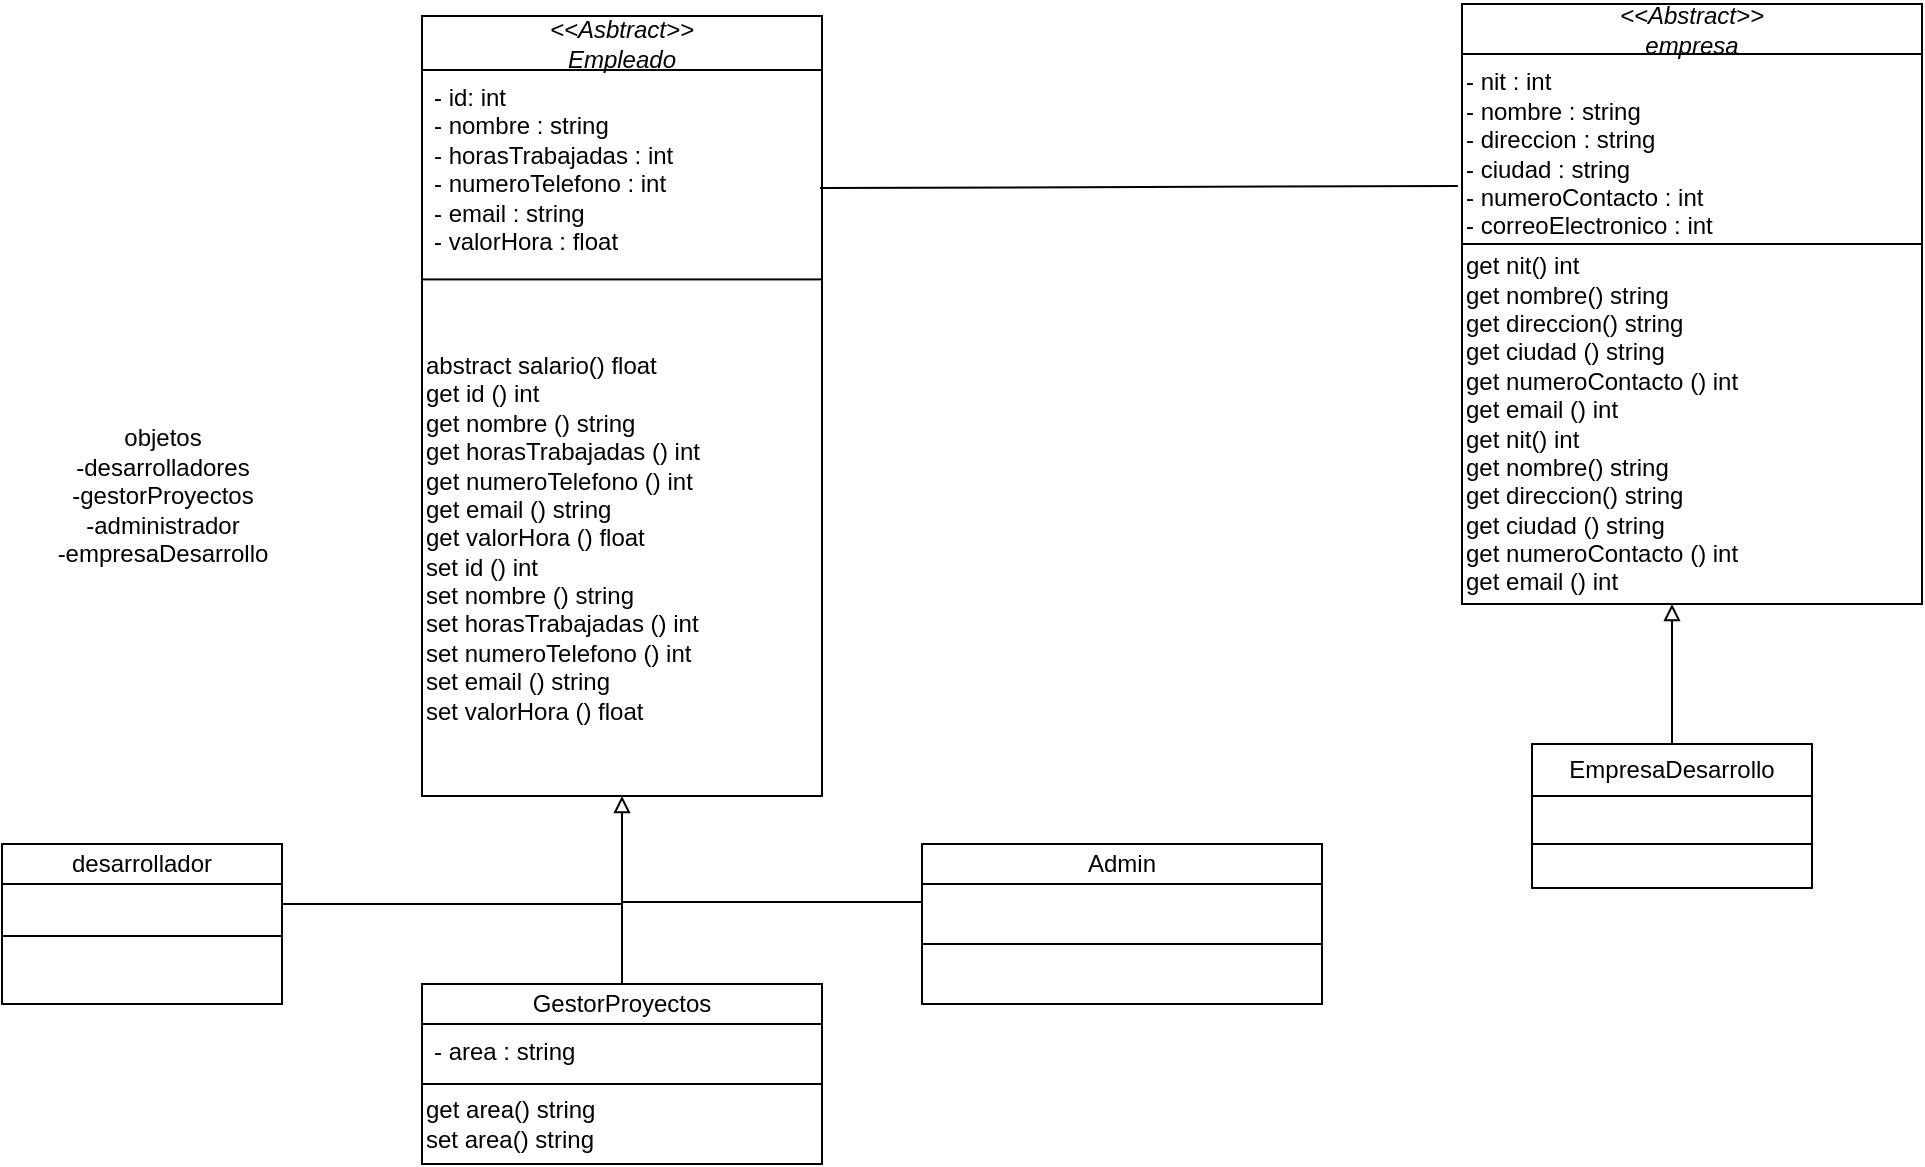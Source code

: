 <mxfile version="27.1.5">
  <diagram id="C5RBs43oDa-KdzZeNtuy" name="Page-1">
    <mxGraphModel dx="1404" dy="1919" grid="1" gridSize="10" guides="1" tooltips="1" connect="1" arrows="1" fold="1" page="1" pageScale="1" pageWidth="827" pageHeight="1169" math="0" shadow="0">
      <root>
        <mxCell id="WIyWlLk6GJQsqaUBKTNV-0" />
        <mxCell id="WIyWlLk6GJQsqaUBKTNV-1" parent="WIyWlLk6GJQsqaUBKTNV-0" />
        <mxCell id="eQQbHNW9Zh0sPVYtzJ5o-6" value="objetos&lt;div&gt;-desarrolladores&lt;/div&gt;&lt;div&gt;-gestorProyectos&lt;/div&gt;&lt;div&gt;-administrador&lt;/div&gt;&lt;div&gt;-empresaDesarrollo&lt;/div&gt;&lt;div&gt;&lt;br&gt;&lt;/div&gt;" style="text;html=1;align=center;verticalAlign=middle;resizable=0;points=[];autosize=1;strokeColor=none;fillColor=none;" parent="WIyWlLk6GJQsqaUBKTNV-1" vertex="1">
          <mxGeometry x="35" y="-7" width="130" height="100" as="geometry" />
        </mxCell>
        <mxCell id="eQQbHNW9Zh0sPVYtzJ5o-22" value="" style="group" parent="WIyWlLk6GJQsqaUBKTNV-1" vertex="1" connectable="0">
          <mxGeometry x="20" y="210" width="140" height="80" as="geometry" />
        </mxCell>
        <mxCell id="eQQbHNW9Zh0sPVYtzJ5o-17" value="desarrollador" style="swimlane;fontStyle=0;childLayout=stackLayout;horizontal=1;startSize=20;fillColor=none;horizontalStack=0;resizeParent=1;resizeParentMax=0;resizeLast=0;collapsible=1;marginBottom=0;whiteSpace=wrap;html=1;" parent="eQQbHNW9Zh0sPVYtzJ5o-22" vertex="1">
          <mxGeometry width="140" height="46" as="geometry" />
        </mxCell>
        <mxCell id="eQQbHNW9Zh0sPVYtzJ5o-21" value="" style="html=1;whiteSpace=wrap;" parent="eQQbHNW9Zh0sPVYtzJ5o-22" vertex="1">
          <mxGeometry y="46" width="140" height="34" as="geometry" />
        </mxCell>
        <mxCell id="eQQbHNW9Zh0sPVYtzJ5o-40" value="" style="group" parent="WIyWlLk6GJQsqaUBKTNV-1" vertex="1" connectable="0">
          <mxGeometry x="230" y="280" width="200" height="90" as="geometry" />
        </mxCell>
        <mxCell id="eQQbHNW9Zh0sPVYtzJ5o-37" value="GestorProyectos" style="swimlane;fontStyle=0;childLayout=stackLayout;horizontal=1;startSize=20;fillColor=none;horizontalStack=0;resizeParent=1;resizeParentMax=0;resizeLast=0;collapsible=1;marginBottom=0;whiteSpace=wrap;html=1;movable=1;resizable=1;rotatable=1;deletable=1;editable=1;locked=0;connectable=1;" parent="eQQbHNW9Zh0sPVYtzJ5o-40" vertex="1">
          <mxGeometry width="200" height="50" as="geometry" />
        </mxCell>
        <mxCell id="eQQbHNW9Zh0sPVYtzJ5o-38" value="&lt;div&gt;- area : string&lt;/div&gt;&lt;div&gt;&lt;br&gt;&lt;/div&gt;" style="text;strokeColor=none;fillColor=none;align=left;verticalAlign=top;spacingLeft=4;spacingRight=4;overflow=hidden;rotatable=1;points=[[0,0.5],[1,0.5]];portConstraint=eastwest;whiteSpace=wrap;html=1;movable=1;resizable=1;deletable=1;editable=1;locked=0;connectable=1;" parent="eQQbHNW9Zh0sPVYtzJ5o-37" vertex="1">
          <mxGeometry y="20" width="200" height="30" as="geometry" />
        </mxCell>
        <mxCell id="eQQbHNW9Zh0sPVYtzJ5o-39" value="get area() string&lt;div&gt;set area() string&lt;/div&gt;" style="html=1;whiteSpace=wrap;movable=1;resizable=1;rotatable=1;deletable=1;editable=1;locked=0;connectable=1;align=left;" parent="eQQbHNW9Zh0sPVYtzJ5o-40" vertex="1">
          <mxGeometry y="50" width="200" height="40" as="geometry" />
        </mxCell>
        <mxCell id="eQQbHNW9Zh0sPVYtzJ5o-43" value="Admin" style="swimlane;fontStyle=0;childLayout=stackLayout;horizontal=1;startSize=20;fillColor=none;horizontalStack=0;resizeParent=1;resizeParentMax=0;resizeLast=0;collapsible=1;marginBottom=0;whiteSpace=wrap;html=1;movable=1;resizable=1;rotatable=1;deletable=1;editable=1;locked=0;connectable=1;container=0;" parent="WIyWlLk6GJQsqaUBKTNV-1" vertex="1">
          <mxGeometry x="480" y="210" width="200" height="50" as="geometry" />
        </mxCell>
        <mxCell id="eQQbHNW9Zh0sPVYtzJ5o-44" value="&lt;div&gt;&lt;br&gt;&lt;/div&gt;" style="text;strokeColor=none;fillColor=none;align=left;verticalAlign=top;spacingLeft=4;spacingRight=4;overflow=hidden;rotatable=1;points=[[0,0.5],[1,0.5]];portConstraint=eastwest;whiteSpace=wrap;html=1;movable=1;resizable=1;deletable=1;editable=1;locked=0;connectable=1;" parent="eQQbHNW9Zh0sPVYtzJ5o-43" vertex="1">
          <mxGeometry y="20" width="200" height="30" as="geometry" />
        </mxCell>
        <mxCell id="eQQbHNW9Zh0sPVYtzJ5o-45" value="" style="html=1;whiteSpace=wrap;movable=1;resizable=1;rotatable=1;deletable=1;editable=1;locked=0;connectable=1;align=left;container=0;" parent="WIyWlLk6GJQsqaUBKTNV-1" vertex="1">
          <mxGeometry x="480" y="260" width="200" height="30" as="geometry" />
        </mxCell>
        <mxCell id="9xxrq-12cL4ipkR8ukaH-4" value="" style="group" parent="WIyWlLk6GJQsqaUBKTNV-1" vertex="1" connectable="0">
          <mxGeometry x="785" y="160" width="140" height="72" as="geometry" />
        </mxCell>
        <mxCell id="eQQbHNW9Zh0sPVYtzJ5o-58" value="EmpresaDesarrollo" style="swimlane;fontStyle=0;childLayout=stackLayout;horizontal=1;startSize=26;fillColor=none;horizontalStack=0;resizeParent=1;resizeParentMax=0;resizeLast=0;collapsible=1;marginBottom=0;whiteSpace=wrap;html=1;" parent="9xxrq-12cL4ipkR8ukaH-4" vertex="1">
          <mxGeometry width="140" height="52" as="geometry" />
        </mxCell>
        <mxCell id="eQQbHNW9Zh0sPVYtzJ5o-62" value="" style="html=1;whiteSpace=wrap;" parent="9xxrq-12cL4ipkR8ukaH-4" vertex="1">
          <mxGeometry y="50" width="140" height="22" as="geometry" />
        </mxCell>
        <mxCell id="9xxrq-12cL4ipkR8ukaH-5" value="" style="group" parent="WIyWlLk6GJQsqaUBKTNV-1" vertex="1" connectable="0">
          <mxGeometry x="750" y="-210" width="230" height="300" as="geometry" />
        </mxCell>
        <mxCell id="eQQbHNW9Zh0sPVYtzJ5o-50" value="&lt;i&gt;&amp;lt;&amp;lt;Abstract&amp;gt;&amp;gt;&lt;/i&gt;&lt;div&gt;&lt;i&gt;empresa&lt;/i&gt;&lt;/div&gt;" style="swimlane;fontStyle=0;childLayout=stackLayout;horizontal=1;startSize=25;fillColor=none;horizontalStack=0;resizeParent=1;resizeParentMax=0;resizeLast=0;collapsible=1;marginBottom=0;whiteSpace=wrap;html=1;" parent="9xxrq-12cL4ipkR8ukaH-5" vertex="1">
          <mxGeometry width="230" height="125" as="geometry" />
        </mxCell>
        <mxCell id="eQQbHNW9Zh0sPVYtzJ5o-54" value="- nit : int&lt;div&gt;- nombre : string&lt;/div&gt;&lt;div&gt;- direccion : string&lt;/div&gt;&lt;div&gt;- ciudad : string&lt;/div&gt;&lt;div&gt;- numeroContacto : int&lt;/div&gt;&lt;div&gt;- correoElectronico : int&lt;/div&gt;" style="text;html=1;align=left;verticalAlign=middle;resizable=0;points=[];autosize=1;strokeColor=none;fillColor=none;" parent="eQQbHNW9Zh0sPVYtzJ5o-50" vertex="1">
          <mxGeometry y="25" width="230" height="100" as="geometry" />
        </mxCell>
        <mxCell id="eQQbHNW9Zh0sPVYtzJ5o-51" value="get nit() int&lt;div&gt;get nombre() string&lt;/div&gt;&lt;div&gt;get direccion() string&lt;/div&gt;&lt;div&gt;get ciudad () string&lt;/div&gt;&lt;div&gt;get numeroContacto () int&lt;/div&gt;&lt;div&gt;get email () int&lt;br&gt;&lt;div&gt;get nit() int&lt;div&gt;get nombre() string&lt;/div&gt;&lt;div&gt;get direccion() string&lt;/div&gt;&lt;div&gt;get ciudad () string&lt;/div&gt;&lt;div&gt;get numeroContacto () int&lt;/div&gt;&lt;div&gt;get email () int&lt;/div&gt;&lt;/div&gt;&lt;/div&gt;" style="html=1;whiteSpace=wrap;align=left;" parent="9xxrq-12cL4ipkR8ukaH-5" vertex="1">
          <mxGeometry y="120" width="230" height="180" as="geometry" />
        </mxCell>
        <mxCell id="eQQbHNW9Zh0sPVYtzJ5o-12" value="&lt;i&gt;&amp;lt;&amp;lt;Asbtract&amp;gt;&amp;gt;&lt;/i&gt;&lt;div&gt;&lt;i&gt;Empleado&lt;/i&gt;&lt;/div&gt;" style="swimlane;fontStyle=0;childLayout=stackLayout;horizontal=1;startSize=27;fillColor=none;horizontalStack=0;resizeParent=1;resizeParentMax=0;resizeLast=0;collapsible=1;marginBottom=0;whiteSpace=wrap;html=1;movable=1;resizable=1;rotatable=1;deletable=1;editable=1;locked=0;connectable=1;" parent="WIyWlLk6GJQsqaUBKTNV-1" vertex="1">
          <mxGeometry x="230" y="-204" width="200" height="390" as="geometry" />
        </mxCell>
        <mxCell id="eQQbHNW9Zh0sPVYtzJ5o-23" value="" style="group" parent="eQQbHNW9Zh0sPVYtzJ5o-12" vertex="1" connectable="0">
          <mxGeometry y="27" width="200" height="363" as="geometry" />
        </mxCell>
        <mxCell id="eQQbHNW9Zh0sPVYtzJ5o-14" value="- id: int&lt;div&gt;- nombre : string&lt;/div&gt;&lt;div&gt;- horasTrabajadas : int&lt;/div&gt;&lt;div&gt;- numeroTelefono : int&lt;/div&gt;&lt;div&gt;- email : string&lt;/div&gt;&lt;div&gt;- valorHora : float&lt;/div&gt;" style="text;strokeColor=none;fillColor=none;align=left;verticalAlign=top;spacingLeft=4;spacingRight=4;overflow=hidden;rotatable=1;points=[[0,0.5],[1,0.5]];portConstraint=eastwest;whiteSpace=wrap;html=1;movable=1;resizable=1;deletable=1;editable=1;locked=0;connectable=1;" parent="eQQbHNW9Zh0sPVYtzJ5o-23" vertex="1">
          <mxGeometry width="200" height="93.514" as="geometry" />
        </mxCell>
        <mxCell id="eQQbHNW9Zh0sPVYtzJ5o-16" value="abstract salario() float&lt;div&gt;get id () int&lt;/div&gt;&lt;div&gt;get nombre () string&lt;/div&gt;&lt;div&gt;get horasTrabajadas () int&lt;/div&gt;&lt;div&gt;get numeroTelefono () int&lt;/div&gt;&lt;div&gt;get email () string&lt;/div&gt;&lt;div&gt;get valorHora () float&lt;/div&gt;&lt;div&gt;set id () int&lt;/div&gt;&lt;div&gt;set nombre () string&lt;/div&gt;&lt;div&gt;set horasTrabajadas () int&lt;/div&gt;&lt;div&gt;set numeroTelefono () int&lt;/div&gt;&lt;div&gt;set email () string&lt;/div&gt;&lt;div&gt;set valorHora () float&lt;/div&gt;" style="html=1;whiteSpace=wrap;movable=1;resizable=1;rotatable=1;deletable=1;editable=1;locked=0;connectable=1;align=left;" parent="eQQbHNW9Zh0sPVYtzJ5o-23" vertex="1">
          <mxGeometry y="104.71" width="200" height="258.29" as="geometry" />
        </mxCell>
        <mxCell id="WPmYw8WOiibDLwitrktp-15" value="" style="endArrow=none;html=1;rounded=0;entryX=0.5;entryY=0;entryDx=0;entryDy=0;startArrow=block;startFill=0;exitX=0.5;exitY=1;exitDx=0;exitDy=0;" edge="1" parent="WIyWlLk6GJQsqaUBKTNV-1" source="eQQbHNW9Zh0sPVYtzJ5o-12" target="eQQbHNW9Zh0sPVYtzJ5o-37">
          <mxGeometry width="50" height="50" relative="1" as="geometry">
            <mxPoint x="410" y="210" as="sourcePoint" />
            <mxPoint x="600" y="290" as="targetPoint" />
          </mxGeometry>
        </mxCell>
        <mxCell id="WPmYw8WOiibDLwitrktp-16" value="" style="endArrow=none;html=1;rounded=0;entryX=0;entryY=0.3;entryDx=0;entryDy=0;entryPerimeter=0;" edge="1" parent="WIyWlLk6GJQsqaUBKTNV-1" target="eQQbHNW9Zh0sPVYtzJ5o-44">
          <mxGeometry width="50" height="50" relative="1" as="geometry">
            <mxPoint x="330" y="239" as="sourcePoint" />
            <mxPoint x="340" y="196" as="targetPoint" />
          </mxGeometry>
        </mxCell>
        <mxCell id="WPmYw8WOiibDLwitrktp-17" value="" style="endArrow=none;html=1;rounded=0;" edge="1" parent="WIyWlLk6GJQsqaUBKTNV-1">
          <mxGeometry width="50" height="50" relative="1" as="geometry">
            <mxPoint x="330" y="240" as="sourcePoint" />
            <mxPoint x="160" y="240" as="targetPoint" />
          </mxGeometry>
        </mxCell>
        <mxCell id="WPmYw8WOiibDLwitrktp-18" value="" style="endArrow=none;html=1;rounded=0;startArrow=block;startFill=0;entryX=0.5;entryY=0;entryDx=0;entryDy=0;" edge="1" parent="WIyWlLk6GJQsqaUBKTNV-1" target="eQQbHNW9Zh0sPVYtzJ5o-58">
          <mxGeometry width="50" height="50" relative="1" as="geometry">
            <mxPoint x="855" y="90" as="sourcePoint" />
            <mxPoint x="600" y="30" as="targetPoint" />
          </mxGeometry>
        </mxCell>
        <mxCell id="WPmYw8WOiibDLwitrktp-19" value="" style="endArrow=none;html=1;rounded=0;entryX=-0.009;entryY=0.66;entryDx=0;entryDy=0;entryPerimeter=0;exitX=0.995;exitY=0.631;exitDx=0;exitDy=0;exitPerimeter=0;" edge="1" parent="WIyWlLk6GJQsqaUBKTNV-1" source="eQQbHNW9Zh0sPVYtzJ5o-14" target="eQQbHNW9Zh0sPVYtzJ5o-54">
          <mxGeometry width="50" height="50" relative="1" as="geometry">
            <mxPoint x="550" y="80" as="sourcePoint" />
            <mxPoint x="600" y="30" as="targetPoint" />
          </mxGeometry>
        </mxCell>
      </root>
    </mxGraphModel>
  </diagram>
</mxfile>
